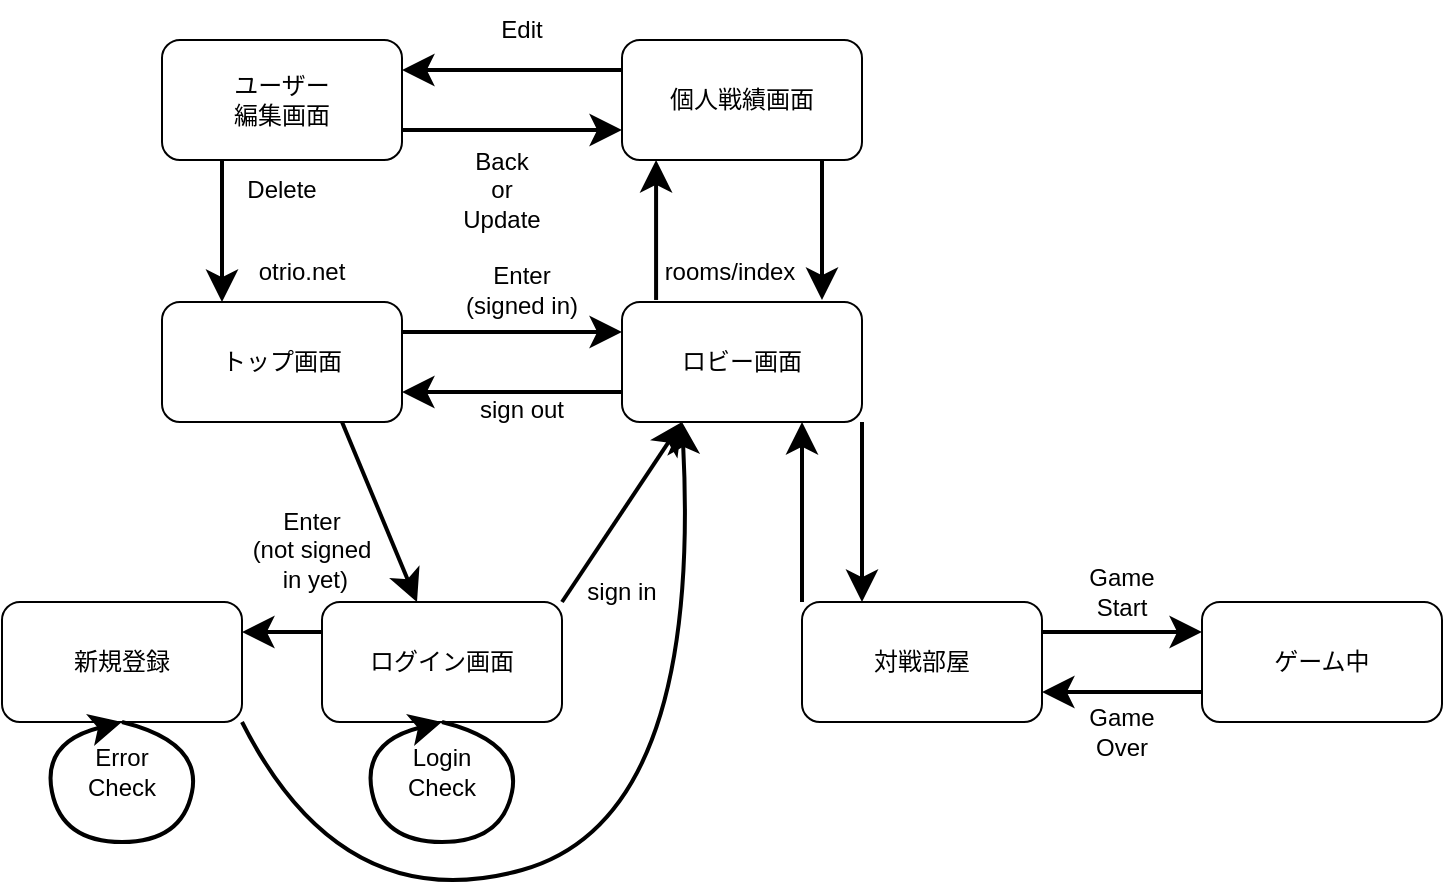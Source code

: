 <mxfile>
    <diagram id="UPLM-YZAN-GAYfSHVypV" name="ページ1">
        <mxGraphModel dx="616" dy="504" grid="1" gridSize="10" guides="1" tooltips="1" connect="1" arrows="1" fold="1" page="1" pageScale="1" pageWidth="827" pageHeight="1169" math="0" shadow="0">
            <root>
                <mxCell id="0"/>
                <mxCell id="1" parent="0"/>
                <mxCell id="8" value="新規登録" style="rounded=1;whiteSpace=wrap;html=1;" vertex="1" parent="1">
                    <mxGeometry x="20" y="351" width="120" height="60" as="geometry"/>
                </mxCell>
                <mxCell id="29" style="edgeStyle=none;html=1;exitX=0;exitY=0.25;exitDx=0;exitDy=0;entryX=1;entryY=0.25;entryDx=0;entryDy=0;endSize=10;strokeWidth=2;" edge="1" parent="1" source="9" target="8">
                    <mxGeometry relative="1" as="geometry"/>
                </mxCell>
                <mxCell id="33" style="edgeStyle=none;html=1;exitX=1;exitY=0;exitDx=0;exitDy=0;entryX=0.25;entryY=1;entryDx=0;entryDy=0;endSize=10;strokeWidth=2;" edge="1" parent="1" source="9" target="11">
                    <mxGeometry relative="1" as="geometry"/>
                </mxCell>
                <mxCell id="9" value="ログイン画面" style="rounded=1;whiteSpace=wrap;html=1;" vertex="1" parent="1">
                    <mxGeometry x="180" y="351" width="120" height="60" as="geometry"/>
                </mxCell>
                <mxCell id="35" style="edgeStyle=none;html=1;exitX=0;exitY=0.75;exitDx=0;exitDy=0;entryX=1;entryY=0.75;entryDx=0;entryDy=0;endSize=10;strokeWidth=2;" edge="1" parent="1" source="11" target="17">
                    <mxGeometry relative="1" as="geometry">
                        <Array as="points"/>
                    </mxGeometry>
                </mxCell>
                <mxCell id="43" style="edgeStyle=none;html=1;exitX=1;exitY=1;exitDx=0;exitDy=0;entryX=0.25;entryY=0;entryDx=0;entryDy=0;endSize=10;strokeWidth=2;" edge="1" parent="1" source="11" target="15">
                    <mxGeometry relative="1" as="geometry"/>
                </mxCell>
                <mxCell id="54" style="edgeStyle=none;html=1;exitX=0.142;exitY=-0.017;exitDx=0;exitDy=0;entryX=0.142;entryY=1;entryDx=0;entryDy=0;endSize=10;strokeWidth=2;exitPerimeter=0;entryPerimeter=0;" edge="1" parent="1" source="11" target="49">
                    <mxGeometry relative="1" as="geometry"/>
                </mxCell>
                <mxCell id="11" value="ロビー画面" style="rounded=1;whiteSpace=wrap;html=1;" vertex="1" parent="1">
                    <mxGeometry x="330" y="201" width="120" height="60" as="geometry"/>
                </mxCell>
                <mxCell id="39" style="edgeStyle=none;html=1;exitX=1;exitY=0.25;exitDx=0;exitDy=0;entryX=0;entryY=0.25;entryDx=0;entryDy=0;endSize=10;strokeWidth=2;" edge="1" parent="1" source="15" target="16">
                    <mxGeometry relative="1" as="geometry"/>
                </mxCell>
                <mxCell id="44" style="edgeStyle=none;html=1;exitX=0;exitY=0;exitDx=0;exitDy=0;entryX=0.75;entryY=1;entryDx=0;entryDy=0;endSize=10;strokeWidth=2;" edge="1" parent="1" source="15" target="11">
                    <mxGeometry relative="1" as="geometry"/>
                </mxCell>
                <mxCell id="15" value="対戦部屋" style="rounded=1;whiteSpace=wrap;html=1;" vertex="1" parent="1">
                    <mxGeometry x="420" y="351" width="120" height="60" as="geometry"/>
                </mxCell>
                <mxCell id="40" style="edgeStyle=none;html=1;exitX=0;exitY=0.75;exitDx=0;exitDy=0;entryX=1;entryY=0.75;entryDx=0;entryDy=0;endSize=10;strokeWidth=2;" edge="1" parent="1" source="16" target="15">
                    <mxGeometry relative="1" as="geometry"/>
                </mxCell>
                <mxCell id="16" value="ゲーム中" style="rounded=1;whiteSpace=wrap;html=1;" vertex="1" parent="1">
                    <mxGeometry x="620" y="351" width="120" height="60" as="geometry"/>
                </mxCell>
                <mxCell id="28" style="edgeStyle=none;html=1;exitX=0.75;exitY=1;exitDx=0;exitDy=0;endSize=10;strokeWidth=2;" edge="1" parent="1" source="17" target="9">
                    <mxGeometry relative="1" as="geometry"/>
                </mxCell>
                <mxCell id="59" style="edgeStyle=none;html=1;exitX=1;exitY=0.25;exitDx=0;exitDy=0;entryX=0;entryY=0.25;entryDx=0;entryDy=0;endSize=10;strokeWidth=2;" edge="1" parent="1" source="17" target="11">
                    <mxGeometry relative="1" as="geometry"/>
                </mxCell>
                <mxCell id="17" value="トップ画面" style="rounded=1;whiteSpace=wrap;html=1;" vertex="1" parent="1">
                    <mxGeometry x="100" y="201" width="120" height="60" as="geometry"/>
                </mxCell>
                <mxCell id="21" value="" style="curved=1;endArrow=classic;html=1;endSize=10;strokeWidth=2;entryX=0.25;entryY=1;entryDx=0;entryDy=0;exitX=0.25;exitY=1;exitDx=0;exitDy=0;" edge="1" parent="1">
                    <mxGeometry width="50" height="50" relative="1" as="geometry">
                        <mxPoint x="240" y="411" as="sourcePoint"/>
                        <mxPoint x="240" y="411" as="targetPoint"/>
                        <Array as="points">
                            <mxPoint x="280" y="421"/>
                            <mxPoint x="270" y="471"/>
                            <mxPoint x="210" y="471"/>
                            <mxPoint x="200" y="421"/>
                        </Array>
                    </mxGeometry>
                </mxCell>
                <mxCell id="22" value="Login Check" style="text;html=1;strokeColor=none;fillColor=none;align=center;verticalAlign=middle;whiteSpace=wrap;rounded=0;" vertex="1" parent="1">
                    <mxGeometry x="210" y="421" width="60" height="30" as="geometry"/>
                </mxCell>
                <mxCell id="34" value="sign in" style="text;html=1;strokeColor=none;fillColor=none;align=center;verticalAlign=middle;whiteSpace=wrap;rounded=0;" vertex="1" parent="1">
                    <mxGeometry x="300" y="331" width="60" height="30" as="geometry"/>
                </mxCell>
                <mxCell id="36" value="sign out" style="text;html=1;strokeColor=none;fillColor=none;align=center;verticalAlign=middle;whiteSpace=wrap;rounded=0;" vertex="1" parent="1">
                    <mxGeometry x="250" y="240" width="60" height="30" as="geometry"/>
                </mxCell>
                <mxCell id="37" value="rooms/index" style="text;html=1;strokeColor=none;fillColor=none;align=center;verticalAlign=middle;whiteSpace=wrap;rounded=0;" vertex="1" parent="1">
                    <mxGeometry x="354" y="171" width="60" height="30" as="geometry"/>
                </mxCell>
                <mxCell id="38" value="otrio.net" style="text;html=1;strokeColor=none;fillColor=none;align=center;verticalAlign=middle;whiteSpace=wrap;rounded=0;" vertex="1" parent="1">
                    <mxGeometry x="140" y="171" width="60" height="30" as="geometry"/>
                </mxCell>
                <mxCell id="41" value="Game Over" style="text;html=1;strokeColor=none;fillColor=none;align=center;verticalAlign=middle;whiteSpace=wrap;rounded=0;" vertex="1" parent="1">
                    <mxGeometry x="550" y="401" width="60" height="30" as="geometry"/>
                </mxCell>
                <mxCell id="42" value="Game Start" style="text;html=1;strokeColor=none;fillColor=none;align=center;verticalAlign=middle;whiteSpace=wrap;rounded=0;" vertex="1" parent="1">
                    <mxGeometry x="550" y="331" width="60" height="30" as="geometry"/>
                </mxCell>
                <mxCell id="45" value="" style="curved=1;endArrow=classic;html=1;endSize=10;strokeWidth=2;entryX=0.25;entryY=1;entryDx=0;entryDy=0;exitX=0.25;exitY=1;exitDx=0;exitDy=0;" edge="1" parent="1">
                    <mxGeometry width="50" height="50" relative="1" as="geometry">
                        <mxPoint x="80" y="411" as="sourcePoint"/>
                        <mxPoint x="80" y="411" as="targetPoint"/>
                        <Array as="points">
                            <mxPoint x="120" y="421"/>
                            <mxPoint x="110" y="471"/>
                            <mxPoint x="50" y="471"/>
                            <mxPoint x="40" y="421"/>
                        </Array>
                    </mxGeometry>
                </mxCell>
                <mxCell id="46" value="Error Check" style="text;html=1;strokeColor=none;fillColor=none;align=center;verticalAlign=middle;whiteSpace=wrap;rounded=0;" vertex="1" parent="1">
                    <mxGeometry x="50" y="421" width="60" height="30" as="geometry"/>
                </mxCell>
                <mxCell id="48" style="edgeStyle=none;html=1;exitX=0;exitY=0.25;exitDx=0;exitDy=0;entryX=1;entryY=0.25;entryDx=0;entryDy=0;endSize=10;strokeWidth=2;" edge="1" parent="1" source="49" target="51">
                    <mxGeometry relative="1" as="geometry"/>
                </mxCell>
                <mxCell id="55" style="edgeStyle=none;html=1;endSize=10;strokeWidth=2;" edge="1" parent="1">
                    <mxGeometry relative="1" as="geometry">
                        <mxPoint x="430" y="130" as="sourcePoint"/>
                        <mxPoint x="430" y="200" as="targetPoint"/>
                    </mxGeometry>
                </mxCell>
                <mxCell id="49" value="個人戦績画面" style="rounded=1;whiteSpace=wrap;html=1;" vertex="1" parent="1">
                    <mxGeometry x="330" y="70" width="120" height="60" as="geometry"/>
                </mxCell>
                <mxCell id="50" style="edgeStyle=none;html=1;exitX=1;exitY=0.75;exitDx=0;exitDy=0;endSize=10;strokeWidth=2;" edge="1" parent="1" source="51">
                    <mxGeometry relative="1" as="geometry">
                        <mxPoint x="330" y="115" as="targetPoint"/>
                    </mxGeometry>
                </mxCell>
                <mxCell id="58" style="edgeStyle=none;html=1;exitX=0.25;exitY=1;exitDx=0;exitDy=0;entryX=0.25;entryY=0;entryDx=0;entryDy=0;endSize=10;strokeWidth=2;" edge="1" parent="1" source="51" target="17">
                    <mxGeometry relative="1" as="geometry"/>
                </mxCell>
                <mxCell id="51" value="ユーザー&lt;br&gt;編集画面" style="rounded=1;whiteSpace=wrap;html=1;" vertex="1" parent="1">
                    <mxGeometry x="100" y="70" width="120" height="60" as="geometry"/>
                </mxCell>
                <mxCell id="52" value="Back&lt;br&gt;or&lt;br&gt;Update" style="text;html=1;strokeColor=none;fillColor=none;align=center;verticalAlign=middle;whiteSpace=wrap;rounded=0;" vertex="1" parent="1">
                    <mxGeometry x="240" y="130" width="60" height="30" as="geometry"/>
                </mxCell>
                <mxCell id="53" value="Edit" style="text;html=1;strokeColor=none;fillColor=none;align=center;verticalAlign=middle;whiteSpace=wrap;rounded=0;" vertex="1" parent="1">
                    <mxGeometry x="250" y="50" width="60" height="30" as="geometry"/>
                </mxCell>
                <mxCell id="57" value="Delete" style="text;html=1;strokeColor=none;fillColor=none;align=center;verticalAlign=middle;whiteSpace=wrap;rounded=0;" vertex="1" parent="1">
                    <mxGeometry x="130" y="130" width="60" height="30" as="geometry"/>
                </mxCell>
                <mxCell id="60" value="Enter (signed in)" style="text;html=1;strokeColor=none;fillColor=none;align=center;verticalAlign=middle;whiteSpace=wrap;rounded=0;" vertex="1" parent="1">
                    <mxGeometry x="250" y="180" width="60" height="30" as="geometry"/>
                </mxCell>
                <mxCell id="62" value="Enter&lt;br&gt;(not signed&lt;br&gt;&amp;nbsp;in yet)" style="text;html=1;strokeColor=none;fillColor=none;align=center;verticalAlign=middle;whiteSpace=wrap;rounded=0;" vertex="1" parent="1">
                    <mxGeometry x="140" y="310" width="70" height="30" as="geometry"/>
                </mxCell>
                <mxCell id="63" value="" style="curved=1;endArrow=classic;html=1;endSize=10;strokeWidth=2;exitX=1;exitY=1;exitDx=0;exitDy=0;entryX=0.25;entryY=1;entryDx=0;entryDy=0;" edge="1" parent="1" source="8" target="11">
                    <mxGeometry width="50" height="50" relative="1" as="geometry">
                        <mxPoint x="270" y="400" as="sourcePoint"/>
                        <mxPoint x="370" y="290" as="targetPoint"/>
                        <Array as="points">
                            <mxPoint x="190" y="510"/>
                            <mxPoint x="370" y="460"/>
                        </Array>
                    </mxGeometry>
                </mxCell>
            </root>
        </mxGraphModel>
    </diagram>
</mxfile>